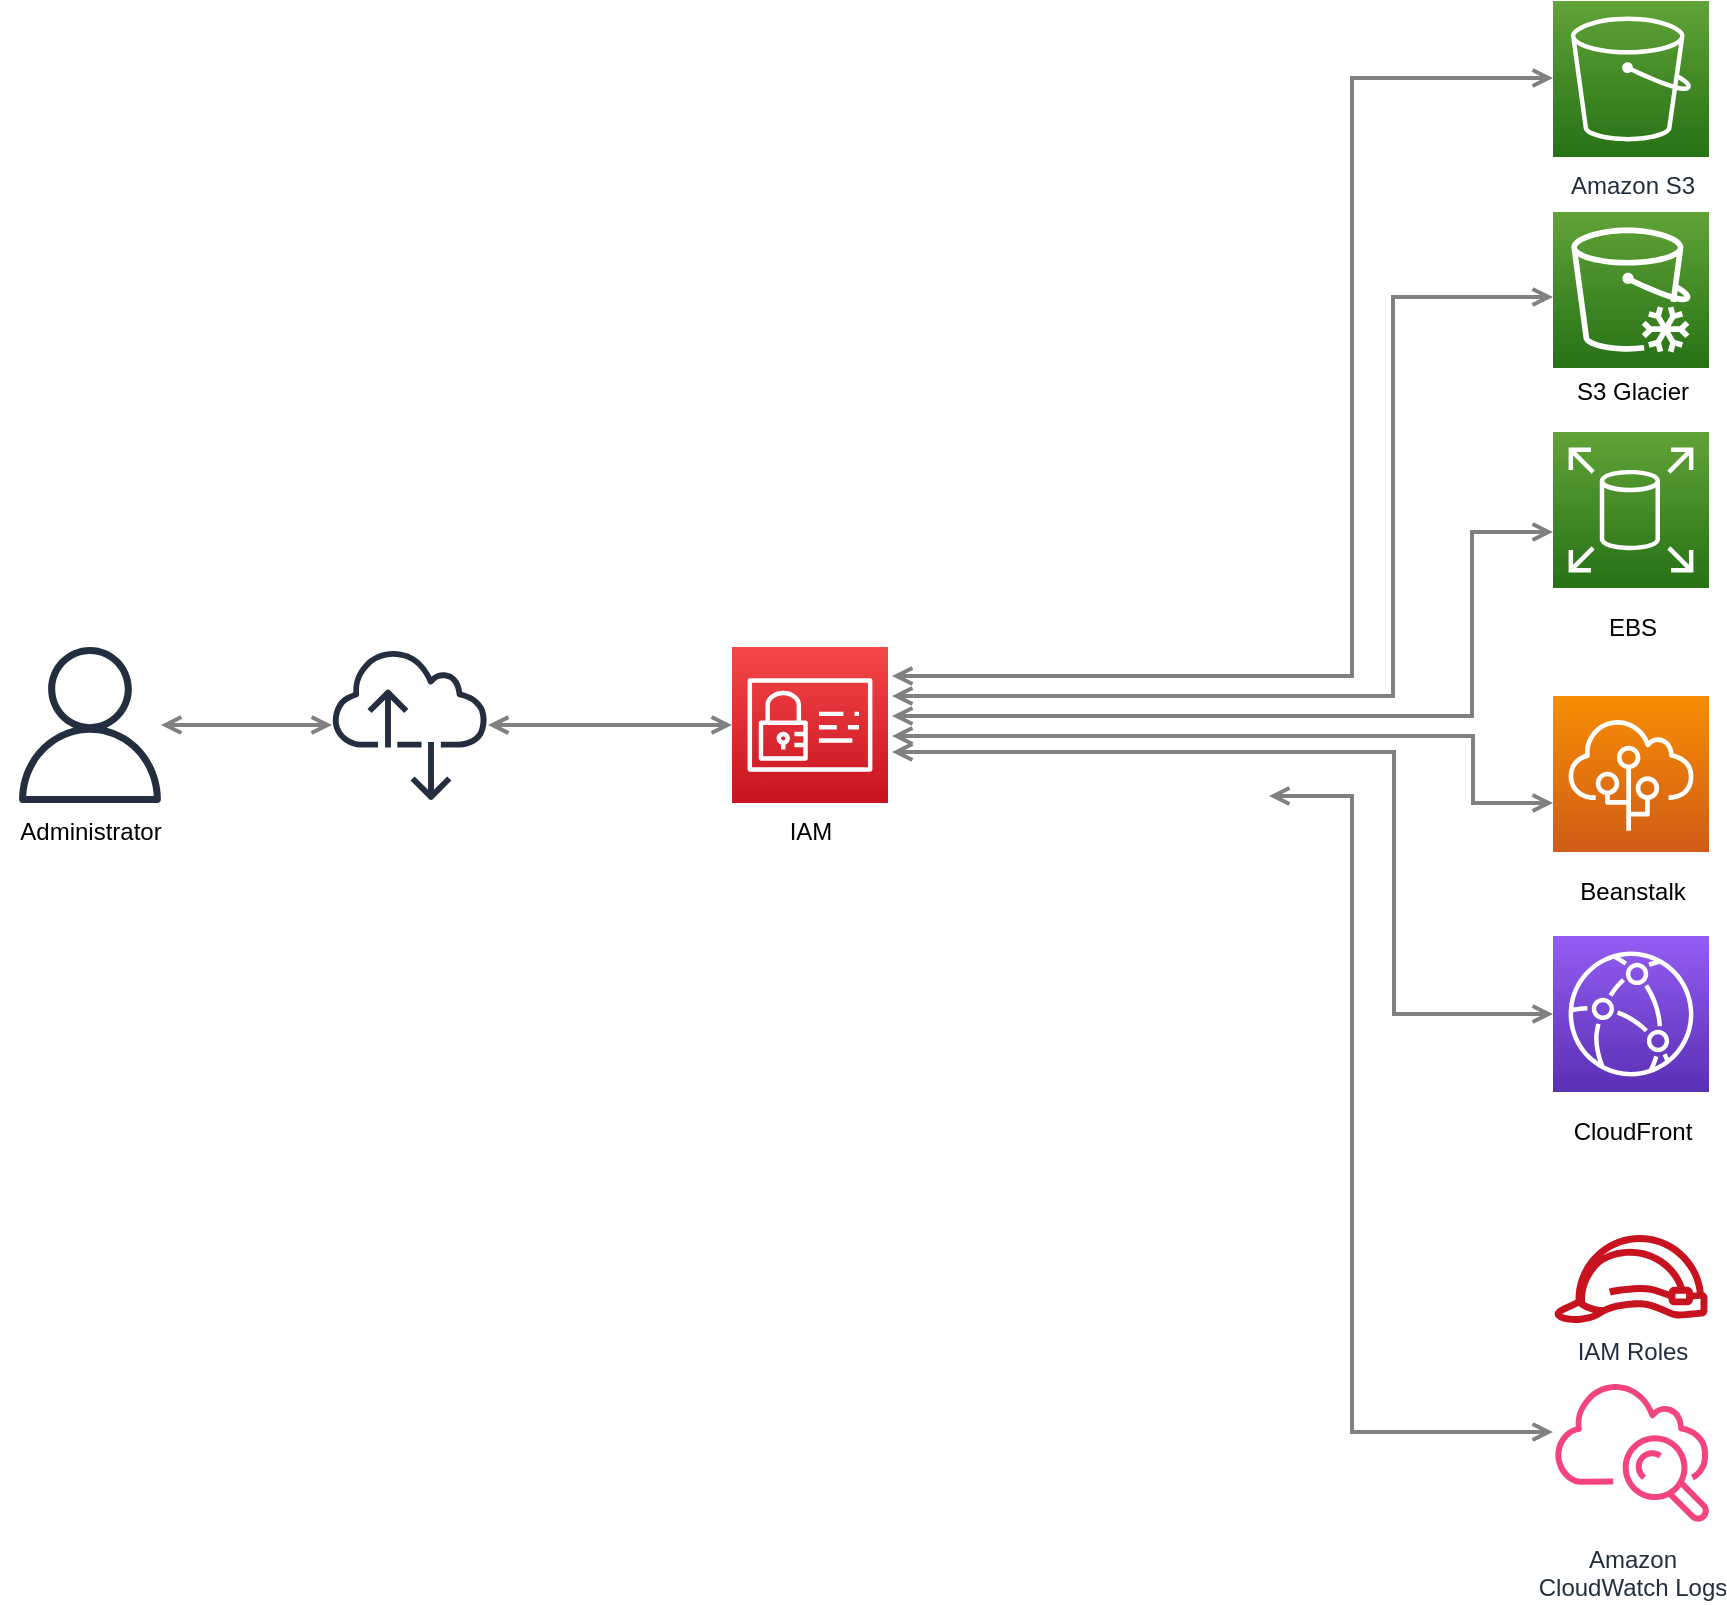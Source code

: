 <mxfile version="14.9.3" type="github">
  <diagram id="Ht1M8jgEwFfnCIfOTk4-" name="Page-1">
    <mxGraphModel dx="1173" dy="685" grid="1" gridSize="10" guides="1" tooltips="1" connect="1" arrows="1" fold="1" page="1" pageScale="1" pageWidth="1169" pageHeight="827" math="0" shadow="0">
      <root>
        <mxCell id="0" />
        <mxCell id="1" parent="0" />
        <mxCell id="UEzPUAAOIrF-is8g5C7q-130" style="edgeStyle=orthogonalEdgeStyle;rounded=0;orthogonalLoop=1;jettySize=auto;html=1;startArrow=open;startFill=0;endArrow=open;endFill=0;strokeWidth=2;strokeColor=#808080;" parent="1" target="UEzPUAAOIrF-is8g5C7q-116" edge="1">
          <mxGeometry relative="1" as="geometry">
            <Array as="points">
              <mxPoint x="700" y="352" />
              <mxPoint x="700" y="53" />
            </Array>
            <mxPoint x="470" y="352" as="sourcePoint" />
          </mxGeometry>
        </mxCell>
        <mxCell id="UEzPUAAOIrF-is8g5C7q-131" style="edgeStyle=orthogonalEdgeStyle;rounded=0;orthogonalLoop=1;jettySize=auto;html=1;startArrow=open;startFill=0;endArrow=open;endFill=0;strokeWidth=2;strokeColor=#808080;" parent="1" edge="1">
          <mxGeometry relative="1" as="geometry">
            <Array as="points">
              <mxPoint x="720.5" y="361.5" />
              <mxPoint x="720.5" y="162.5" />
            </Array>
            <mxPoint x="470" y="362" as="sourcePoint" />
            <mxPoint x="800.5" y="162.5" as="targetPoint" />
          </mxGeometry>
        </mxCell>
        <mxCell id="UEzPUAAOIrF-is8g5C7q-132" style="edgeStyle=orthogonalEdgeStyle;rounded=0;orthogonalLoop=1;jettySize=auto;html=1;startArrow=open;startFill=0;endArrow=open;endFill=0;strokeWidth=2;strokeColor=#808080;" parent="1" edge="1">
          <mxGeometry relative="1" as="geometry">
            <Array as="points">
              <mxPoint x="760" y="372" />
              <mxPoint x="760" y="280" />
            </Array>
            <mxPoint x="470" y="372" as="sourcePoint" />
            <mxPoint x="800.5" y="280" as="targetPoint" />
          </mxGeometry>
        </mxCell>
        <mxCell id="UEzPUAAOIrF-is8g5C7q-133" style="edgeStyle=orthogonalEdgeStyle;rounded=0;orthogonalLoop=1;jettySize=auto;html=1;startArrow=open;startFill=0;endArrow=open;endFill=0;strokeWidth=2;strokeColor=#808080;" parent="1" edge="1">
          <mxGeometry relative="1" as="geometry">
            <Array as="points">
              <mxPoint x="760.5" y="381.5" />
              <mxPoint x="760.5" y="415.5" />
            </Array>
            <mxPoint x="470" y="382" as="sourcePoint" />
            <mxPoint x="800.5" y="415.5" as="targetPoint" />
          </mxGeometry>
        </mxCell>
        <mxCell id="UEzPUAAOIrF-is8g5C7q-134" style="edgeStyle=orthogonalEdgeStyle;rounded=0;orthogonalLoop=1;jettySize=auto;html=1;startArrow=open;startFill=0;endArrow=open;endFill=0;strokeWidth=2;strokeColor=#808080;entryX=0;entryY=0.5;entryDx=0;entryDy=0;entryPerimeter=0;" parent="1" source="QBk_AV415ZBRU6Lw4hZX-2" target="QBk_AV415ZBRU6Lw4hZX-3" edge="1">
          <mxGeometry relative="1" as="geometry">
            <Array as="points">
              <mxPoint x="320" y="377" />
              <mxPoint x="320" y="377" />
            </Array>
            <mxPoint x="380" y="377" as="targetPoint" />
          </mxGeometry>
        </mxCell>
        <mxCell id="UEzPUAAOIrF-is8g5C7q-135" style="edgeStyle=orthogonalEdgeStyle;rounded=0;orthogonalLoop=1;jettySize=auto;html=1;startArrow=open;startFill=0;endArrow=open;endFill=0;strokeWidth=2;strokeColor=#808080;entryX=0;entryY=0.5;entryDx=0;entryDy=0;entryPerimeter=0;" parent="1" target="QBk_AV415ZBRU6Lw4hZX-28" edge="1">
          <mxGeometry relative="1" as="geometry">
            <Array as="points">
              <mxPoint x="500" y="390" />
              <mxPoint x="721" y="390" />
              <mxPoint x="721" y="521" />
            </Array>
            <mxPoint x="470" y="390" as="sourcePoint" />
          </mxGeometry>
        </mxCell>
        <mxCell id="UEzPUAAOIrF-is8g5C7q-136" style="edgeStyle=orthogonalEdgeStyle;rounded=0;orthogonalLoop=1;jettySize=auto;html=1;startArrow=open;startFill=0;endArrow=open;endFill=0;strokeWidth=2;strokeColor=#808080;" parent="1" target="UEzPUAAOIrF-is8g5C7q-123" edge="1">
          <mxGeometry relative="1" as="geometry">
            <Array as="points">
              <mxPoint x="700" y="412" />
              <mxPoint x="700" y="730" />
            </Array>
            <mxPoint x="658.5" y="412" as="sourcePoint" />
          </mxGeometry>
        </mxCell>
        <mxCell id="UEzPUAAOIrF-is8g5C7q-142" style="edgeStyle=orthogonalEdgeStyle;rounded=0;orthogonalLoop=1;jettySize=auto;html=1;startArrow=open;startFill=0;endArrow=open;endFill=0;strokeWidth=2;strokeColor=#808080;" parent="1" source="QBk_AV415ZBRU6Lw4hZX-1" target="QBk_AV415ZBRU6Lw4hZX-2" edge="1">
          <mxGeometry relative="1" as="geometry">
            <mxPoint x="110" y="377" as="sourcePoint" />
            <mxPoint x="590.5" y="386.5" as="targetPoint" />
            <Array as="points" />
          </mxGeometry>
        </mxCell>
        <mxCell id="UEzPUAAOIrF-is8g5C7q-116" value="Amazon S3" style="outlineConnect=0;fontColor=#232F3E;gradientColor=#60A337;gradientDirection=north;fillColor=#277116;strokeColor=#ffffff;dashed=0;verticalLabelPosition=bottom;verticalAlign=top;align=center;html=1;fontSize=12;fontStyle=0;aspect=fixed;shape=mxgraph.aws4.resourceIcon;resIcon=mxgraph.aws4.s3;labelBackgroundColor=#ffffff;" parent="1" vertex="1">
          <mxGeometry x="800.5" y="14.5" width="78" height="78" as="geometry" />
        </mxCell>
        <mxCell id="UEzPUAAOIrF-is8g5C7q-122" value="IAM Roles" style="outlineConnect=0;fontColor=#232F3E;gradientColor=none;fillColor=#C7131F;strokeColor=none;dashed=0;verticalLabelPosition=bottom;verticalAlign=top;align=center;html=1;fontSize=12;fontStyle=0;aspect=fixed;pointerEvents=1;shape=mxgraph.aws4.role;labelBackgroundColor=#ffffff;" parent="1" vertex="1">
          <mxGeometry x="800.5" y="631.5" width="78" height="44" as="geometry" />
        </mxCell>
        <mxCell id="UEzPUAAOIrF-is8g5C7q-123" value="Amazon&lt;br&gt;CloudWatch Logs&lt;br&gt;" style="outlineConnect=0;fontColor=#232F3E;gradientColor=none;gradientDirection=north;fillColor=#F34482;strokeColor=none;dashed=0;verticalLabelPosition=bottom;verticalAlign=top;align=center;html=1;fontSize=12;fontStyle=0;aspect=fixed;shape=mxgraph.aws4.cloudwatch;labelBackgroundColor=#ffffff;" parent="1" vertex="1">
          <mxGeometry x="800.5" y="701.5" width="78" height="78" as="geometry" />
        </mxCell>
        <mxCell id="QBk_AV415ZBRU6Lw4hZX-2" value="" style="outlineConnect=0;fontColor=#232F3E;gradientColor=none;fillColor=#232F3E;strokeColor=none;dashed=0;verticalLabelPosition=bottom;verticalAlign=top;align=center;html=1;fontSize=12;fontStyle=0;aspect=fixed;pointerEvents=1;shape=mxgraph.aws4.internet_alt2;" vertex="1" parent="1">
          <mxGeometry x="190" y="337.5" width="78" height="78" as="geometry" />
        </mxCell>
        <mxCell id="QBk_AV415ZBRU6Lw4hZX-15" value="" style="group" vertex="1" connectable="0" parent="1">
          <mxGeometry x="390" y="337.5" width="78" height="102.5" as="geometry" />
        </mxCell>
        <mxCell id="QBk_AV415ZBRU6Lw4hZX-3" value="" style="points=[[0,0,0],[0.25,0,0],[0.5,0,0],[0.75,0,0],[1,0,0],[0,1,0],[0.25,1,0],[0.5,1,0],[0.75,1,0],[1,1,0],[0,0.25,0],[0,0.5,0],[0,0.75,0],[1,0.25,0],[1,0.5,0],[1,0.75,0]];outlineConnect=0;fontColor=#232F3E;gradientColor=#F54749;gradientDirection=north;fillColor=#C7131F;strokeColor=#ffffff;dashed=0;verticalLabelPosition=bottom;verticalAlign=top;align=center;html=1;fontSize=12;fontStyle=0;aspect=fixed;shape=mxgraph.aws4.resourceIcon;resIcon=mxgraph.aws4.identity_and_access_management;" vertex="1" parent="QBk_AV415ZBRU6Lw4hZX-15">
          <mxGeometry width="78" height="78" as="geometry" />
        </mxCell>
        <mxCell id="QBk_AV415ZBRU6Lw4hZX-13" value="IAM" style="text;html=1;resizable=0;autosize=1;align=center;verticalAlign=middle;points=[];fillColor=none;strokeColor=none;rounded=0;" vertex="1" parent="QBk_AV415ZBRU6Lw4hZX-15">
          <mxGeometry x="19" y="82.5" width="40" height="20" as="geometry" />
        </mxCell>
        <mxCell id="QBk_AV415ZBRU6Lw4hZX-18" value="" style="group" vertex="1" connectable="0" parent="1">
          <mxGeometry x="800.5" y="120" width="78" height="100" as="geometry" />
        </mxCell>
        <mxCell id="QBk_AV415ZBRU6Lw4hZX-16" value="" style="points=[[0,0,0],[0.25,0,0],[0.5,0,0],[0.75,0,0],[1,0,0],[0,1,0],[0.25,1,0],[0.5,1,0],[0.75,1,0],[1,1,0],[0,0.25,0],[0,0.5,0],[0,0.75,0],[1,0.25,0],[1,0.5,0],[1,0.75,0]];outlineConnect=0;fontColor=#232F3E;gradientColor=#60A337;gradientDirection=north;fillColor=#277116;strokeColor=#ffffff;dashed=0;verticalLabelPosition=bottom;verticalAlign=top;align=center;html=1;fontSize=12;fontStyle=0;aspect=fixed;shape=mxgraph.aws4.resourceIcon;resIcon=mxgraph.aws4.glacier;" vertex="1" parent="QBk_AV415ZBRU6Lw4hZX-18">
          <mxGeometry width="78" height="78" as="geometry" />
        </mxCell>
        <mxCell id="QBk_AV415ZBRU6Lw4hZX-17" value="S3 Glacier" style="text;html=1;resizable=0;autosize=1;align=center;verticalAlign=middle;points=[];fillColor=none;strokeColor=none;rounded=0;" vertex="1" parent="QBk_AV415ZBRU6Lw4hZX-18">
          <mxGeometry x="4" y="80" width="70" height="20" as="geometry" />
        </mxCell>
        <mxCell id="QBk_AV415ZBRU6Lw4hZX-22" value="" style="group" vertex="1" connectable="0" parent="1">
          <mxGeometry x="800.5" y="230" width="78" height="107.5" as="geometry" />
        </mxCell>
        <mxCell id="QBk_AV415ZBRU6Lw4hZX-19" value="" style="points=[[0,0,0],[0.25,0,0],[0.5,0,0],[0.75,0,0],[1,0,0],[0,1,0],[0.25,1,0],[0.5,1,0],[0.75,1,0],[1,1,0],[0,0.25,0],[0,0.5,0],[0,0.75,0],[1,0.25,0],[1,0.5,0],[1,0.75,0]];outlineConnect=0;fontColor=#232F3E;gradientColor=#60A337;gradientDirection=north;fillColor=#277116;strokeColor=#ffffff;dashed=0;verticalLabelPosition=bottom;verticalAlign=top;align=center;html=1;fontSize=12;fontStyle=0;aspect=fixed;shape=mxgraph.aws4.resourceIcon;resIcon=mxgraph.aws4.elastic_block_store;" vertex="1" parent="QBk_AV415ZBRU6Lw4hZX-22">
          <mxGeometry width="78" height="78" as="geometry" />
        </mxCell>
        <mxCell id="QBk_AV415ZBRU6Lw4hZX-20" value="EBS" style="text;html=1;resizable=0;autosize=1;align=center;verticalAlign=middle;points=[];fillColor=none;strokeColor=none;rounded=0;" vertex="1" parent="QBk_AV415ZBRU6Lw4hZX-22">
          <mxGeometry x="19" y="87.5" width="40" height="20" as="geometry" />
        </mxCell>
        <mxCell id="QBk_AV415ZBRU6Lw4hZX-24" value="" style="group" vertex="1" connectable="0" parent="1">
          <mxGeometry x="24" y="337.5" width="90" height="102.5" as="geometry" />
        </mxCell>
        <mxCell id="QBk_AV415ZBRU6Lw4hZX-1" value="" style="outlineConnect=0;fontColor=#232F3E;gradientColor=none;fillColor=#232F3E;strokeColor=none;dashed=0;verticalLabelPosition=bottom;verticalAlign=top;align=center;html=1;fontSize=12;fontStyle=0;aspect=fixed;pointerEvents=1;shape=mxgraph.aws4.user;" vertex="1" parent="QBk_AV415ZBRU6Lw4hZX-24">
          <mxGeometry x="6" width="78" height="78" as="geometry" />
        </mxCell>
        <mxCell id="QBk_AV415ZBRU6Lw4hZX-23" value="Administrator" style="text;html=1;resizable=0;autosize=1;align=center;verticalAlign=middle;points=[];fillColor=none;strokeColor=none;rounded=0;" vertex="1" parent="QBk_AV415ZBRU6Lw4hZX-24">
          <mxGeometry y="82.5" width="90" height="20" as="geometry" />
        </mxCell>
        <mxCell id="QBk_AV415ZBRU6Lw4hZX-27" value="" style="group" vertex="1" connectable="0" parent="1">
          <mxGeometry x="800.5" y="362" width="78" height="108" as="geometry" />
        </mxCell>
        <mxCell id="QBk_AV415ZBRU6Lw4hZX-25" value="" style="points=[[0,0,0],[0.25,0,0],[0.5,0,0],[0.75,0,0],[1,0,0],[0,1,0],[0.25,1,0],[0.5,1,0],[0.75,1,0],[1,1,0],[0,0.25,0],[0,0.5,0],[0,0.75,0],[1,0.25,0],[1,0.5,0],[1,0.75,0]];outlineConnect=0;fontColor=#232F3E;gradientColor=#F78E04;gradientDirection=north;fillColor=#D05C17;strokeColor=#ffffff;dashed=0;verticalLabelPosition=bottom;verticalAlign=top;align=center;html=1;fontSize=12;fontStyle=0;aspect=fixed;shape=mxgraph.aws4.resourceIcon;resIcon=mxgraph.aws4.elastic_beanstalk;" vertex="1" parent="QBk_AV415ZBRU6Lw4hZX-27">
          <mxGeometry width="78" height="78" as="geometry" />
        </mxCell>
        <mxCell id="QBk_AV415ZBRU6Lw4hZX-26" value="Beanstalk" style="text;html=1;resizable=0;autosize=1;align=center;verticalAlign=middle;points=[];fillColor=none;strokeColor=none;rounded=0;" vertex="1" parent="QBk_AV415ZBRU6Lw4hZX-27">
          <mxGeometry x="4" y="88" width="70" height="20" as="geometry" />
        </mxCell>
        <mxCell id="QBk_AV415ZBRU6Lw4hZX-34" value="" style="group" vertex="1" connectable="0" parent="1">
          <mxGeometry x="800.5" y="482" width="78" height="108" as="geometry" />
        </mxCell>
        <mxCell id="QBk_AV415ZBRU6Lw4hZX-28" value="" style="points=[[0,0,0],[0.25,0,0],[0.5,0,0],[0.75,0,0],[1,0,0],[0,1,0],[0.25,1,0],[0.5,1,0],[0.75,1,0],[1,1,0],[0,0.25,0],[0,0.5,0],[0,0.75,0],[1,0.25,0],[1,0.5,0],[1,0.75,0]];outlineConnect=0;fontColor=#232F3E;gradientColor=#945DF2;gradientDirection=north;fillColor=#5A30B5;strokeColor=#ffffff;dashed=0;verticalLabelPosition=bottom;verticalAlign=top;align=center;html=1;fontSize=12;fontStyle=0;aspect=fixed;shape=mxgraph.aws4.resourceIcon;resIcon=mxgraph.aws4.cloudfront;" vertex="1" parent="QBk_AV415ZBRU6Lw4hZX-34">
          <mxGeometry width="78" height="78" as="geometry" />
        </mxCell>
        <mxCell id="QBk_AV415ZBRU6Lw4hZX-29" value="CloudFront" style="text;html=1;resizable=0;autosize=1;align=center;verticalAlign=middle;points=[];fillColor=none;strokeColor=none;rounded=0;" vertex="1" parent="QBk_AV415ZBRU6Lw4hZX-34">
          <mxGeometry x="4" y="88" width="70" height="20" as="geometry" />
        </mxCell>
      </root>
    </mxGraphModel>
  </diagram>
</mxfile>
